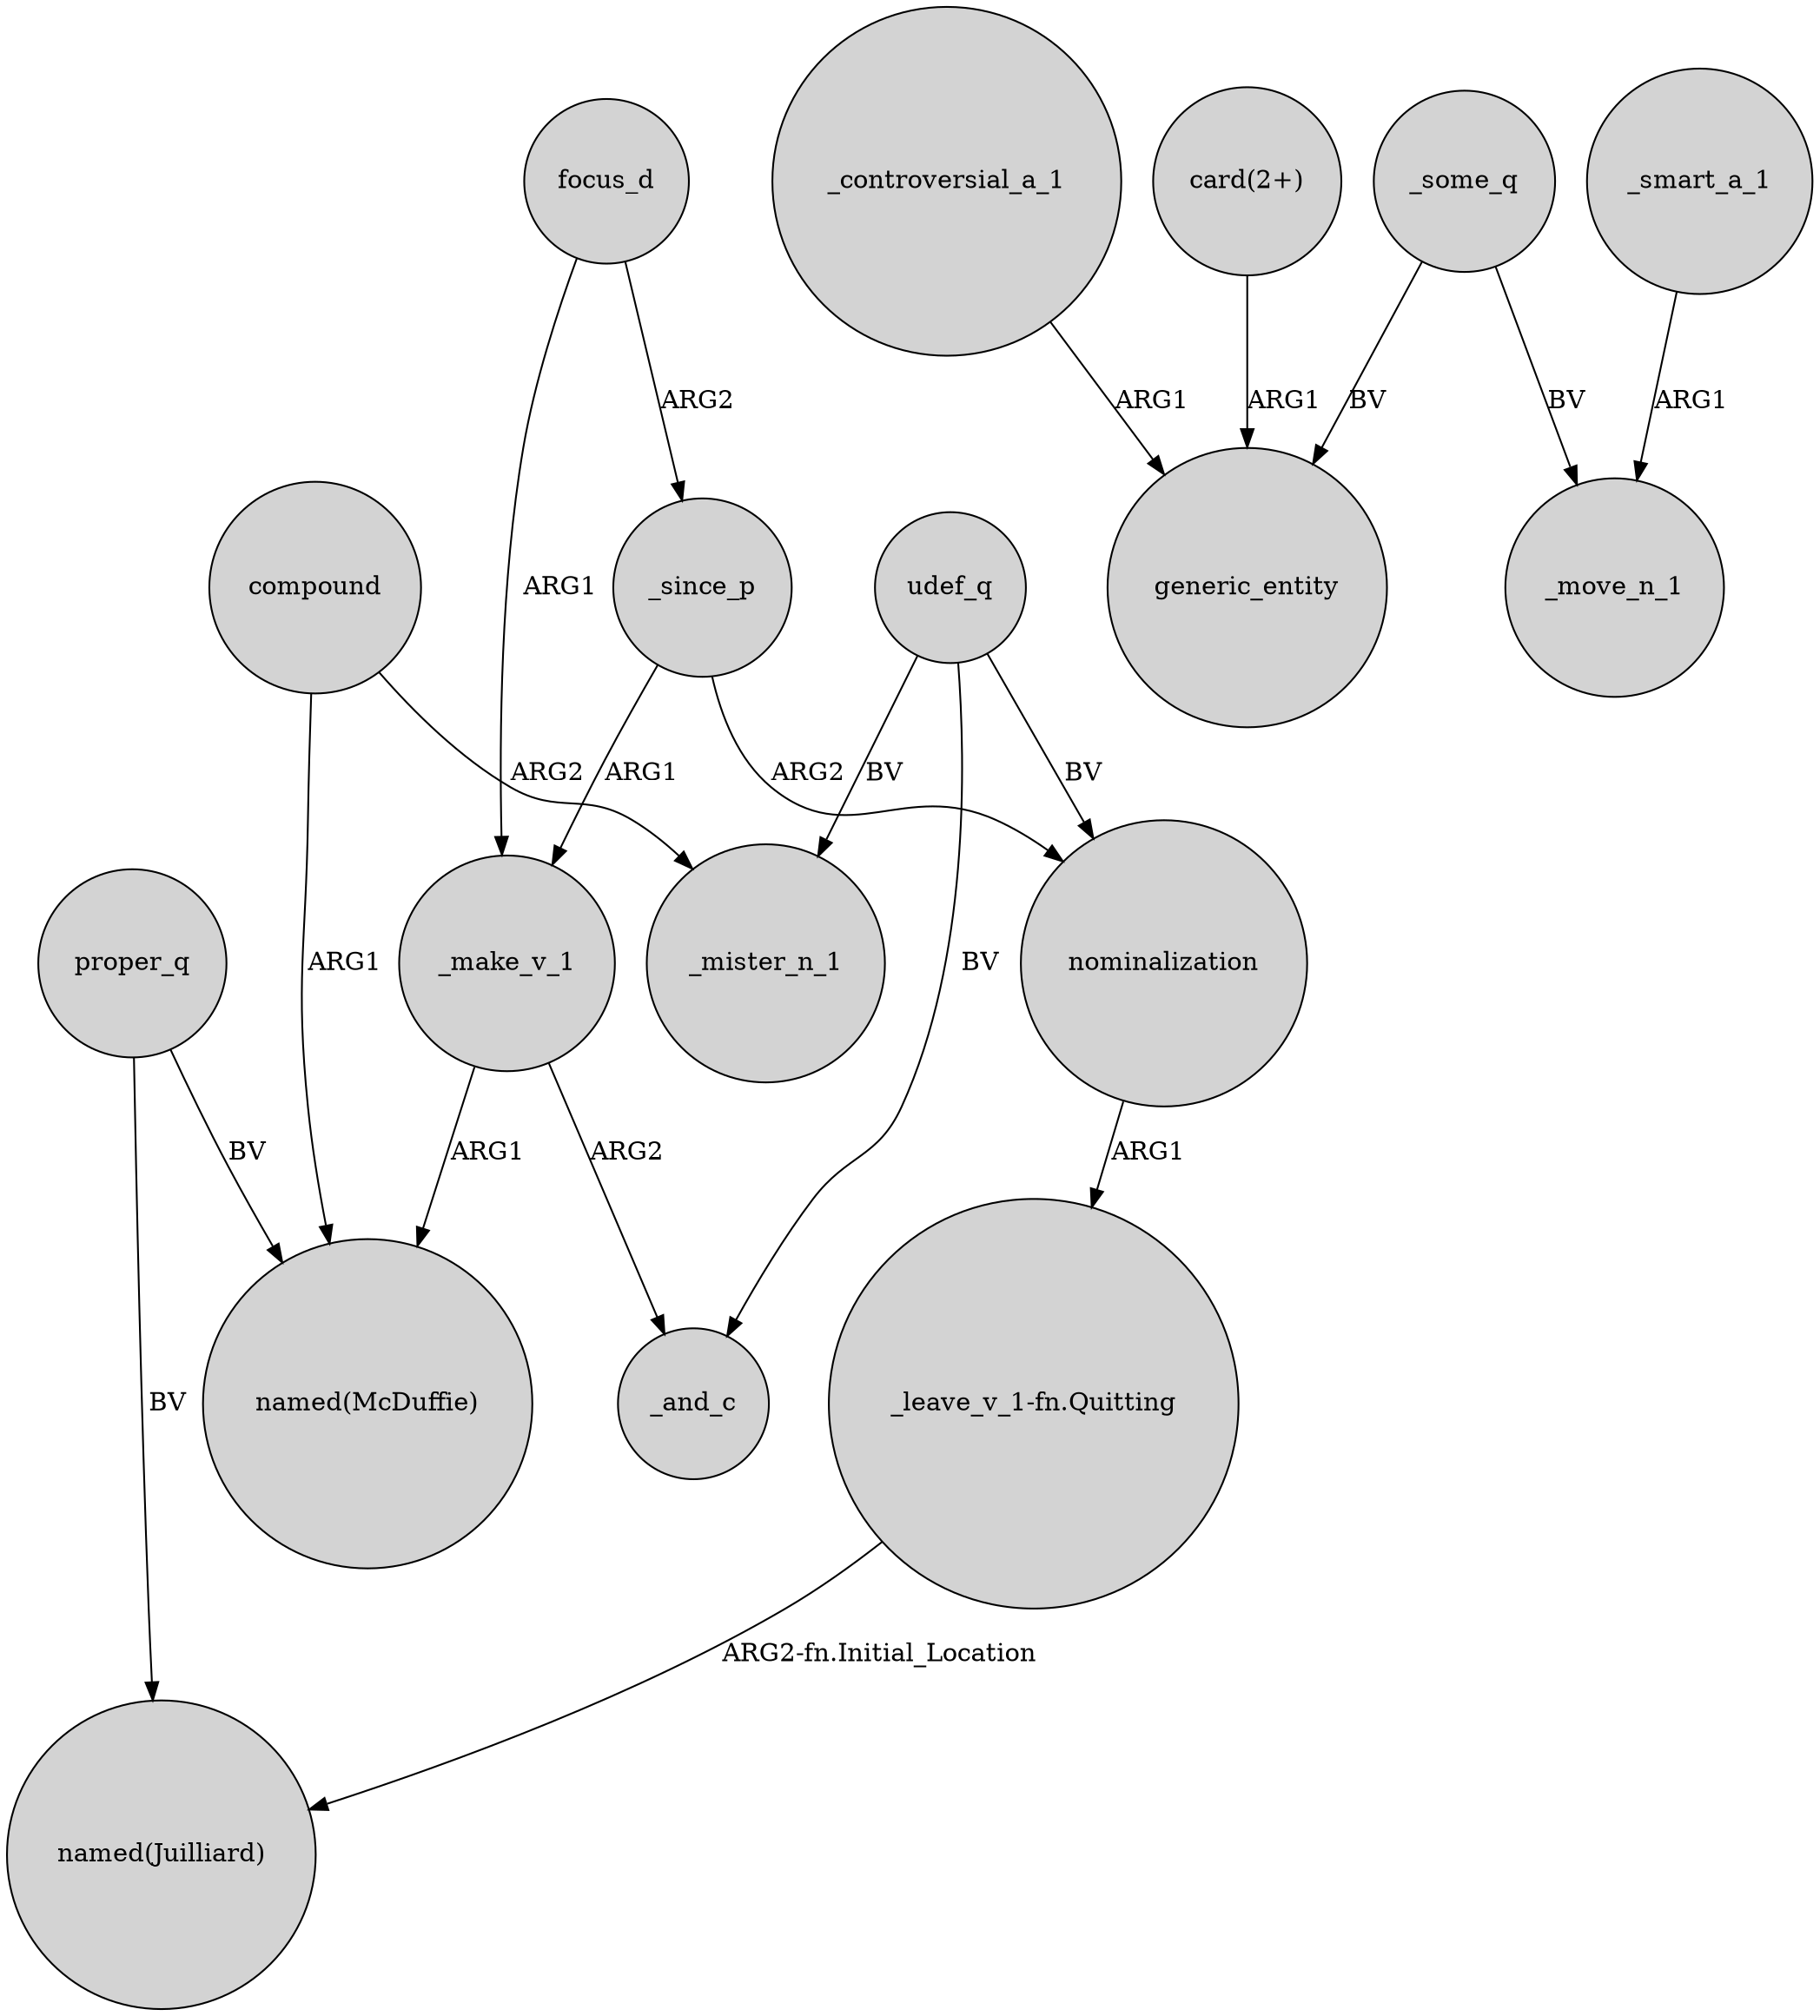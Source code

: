 digraph {
	node [shape=circle style=filled]
	focus_d -> _since_p [label=ARG2]
	compound -> "named(McDuffie)" [label=ARG1]
	proper_q -> "named(McDuffie)" [label=BV]
	focus_d -> _make_v_1 [label=ARG1]
	compound -> _mister_n_1 [label=ARG2]
	udef_q -> _mister_n_1 [label=BV]
	"_leave_v_1-fn.Quitting" -> "named(Juilliard)" [label="ARG2-fn.Initial_Location"]
	nominalization -> "_leave_v_1-fn.Quitting" [label=ARG1]
	proper_q -> "named(Juilliard)" [label=BV]
	_make_v_1 -> _and_c [label=ARG2]
	_controversial_a_1 -> generic_entity [label=ARG1]
	_since_p -> _make_v_1 [label=ARG1]
	_some_q -> generic_entity [label=BV]
	"card(2+)" -> generic_entity [label=ARG1]
	udef_q -> nominalization [label=BV]
	_some_q -> _move_n_1 [label=BV]
	_make_v_1 -> "named(McDuffie)" [label=ARG1]
	udef_q -> _and_c [label=BV]
	_since_p -> nominalization [label=ARG2]
	_smart_a_1 -> _move_n_1 [label=ARG1]
}

